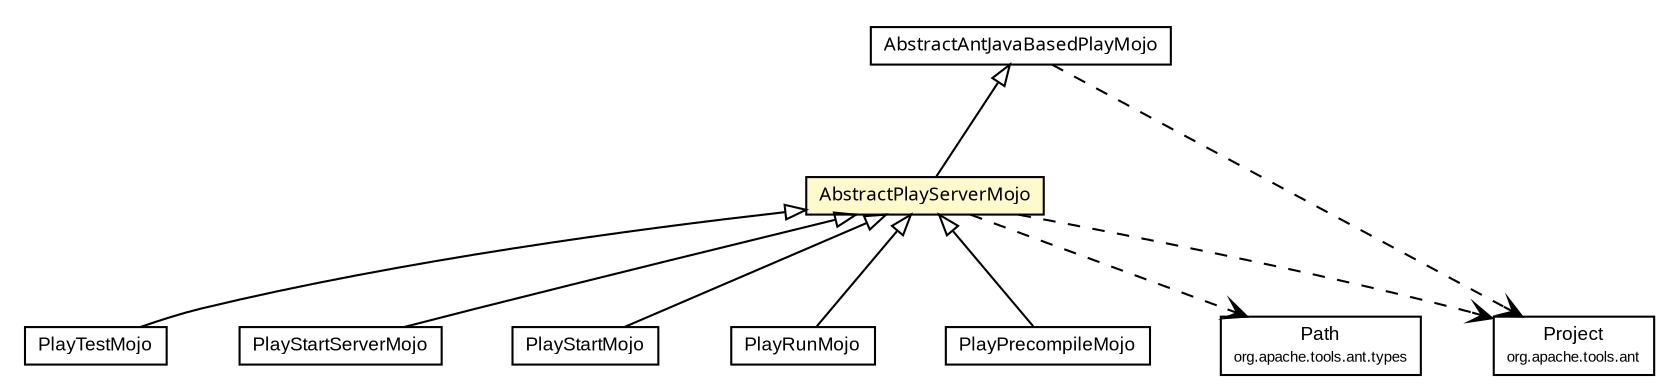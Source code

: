 #!/usr/local/bin/dot
#
# Class diagram 
# Generated by UmlGraph version 4.6 (http://www.spinellis.gr/sw/umlgraph)
#

digraph G {
	edge [fontname="arial",fontsize=10,labelfontname="arial",labelfontsize=10];
	node [fontname="arial",fontsize=10,shape=plaintext];
	// com.google.code.play.PlayTestMojo
	c436 [label=<<table border="0" cellborder="1" cellspacing="0" cellpadding="2" port="p" href="./PlayTestMojo.html">
		<tr><td><table border="0" cellspacing="0" cellpadding="1">
			<tr><td> PlayTestMojo </td></tr>
		</table></td></tr>
		</table>>, fontname="arial", fontcolor="black", fontsize=9.0];
	// com.google.code.play.PlayStartServerMojo
	c439 [label=<<table border="0" cellborder="1" cellspacing="0" cellpadding="2" port="p" href="./PlayStartServerMojo.html">
		<tr><td><table border="0" cellspacing="0" cellpadding="1">
			<tr><td> PlayStartServerMojo </td></tr>
		</table></td></tr>
		</table>>, fontname="arial", fontcolor="black", fontsize=9.0];
	// com.google.code.play.PlayStartMojo
	c440 [label=<<table border="0" cellborder="1" cellspacing="0" cellpadding="2" port="p" href="./PlayStartMojo.html">
		<tr><td><table border="0" cellspacing="0" cellpadding="1">
			<tr><td> PlayStartMojo </td></tr>
		</table></td></tr>
		</table>>, fontname="arial", fontcolor="black", fontsize=9.0];
	// com.google.code.play.PlayRunMojo
	c441 [label=<<table border="0" cellborder="1" cellspacing="0" cellpadding="2" port="p" href="./PlayRunMojo.html">
		<tr><td><table border="0" cellspacing="0" cellpadding="1">
			<tr><td> PlayRunMojo </td></tr>
		</table></td></tr>
		</table>>, fontname="arial", fontcolor="black", fontsize=9.0];
	// com.google.code.play.PlayPrecompileMojo
	c442 [label=<<table border="0" cellborder="1" cellspacing="0" cellpadding="2" port="p" href="./PlayPrecompileMojo.html">
		<tr><td><table border="0" cellspacing="0" cellpadding="1">
			<tr><td> PlayPrecompileMojo </td></tr>
		</table></td></tr>
		</table>>, fontname="arial", fontcolor="black", fontsize=9.0];
	// com.google.code.play.AbstractPlayServerMojo
	c447 [label=<<table border="0" cellborder="1" cellspacing="0" cellpadding="2" port="p" bgcolor="lemonChiffon" href="./AbstractPlayServerMojo.html">
		<tr><td><table border="0" cellspacing="0" cellpadding="1">
			<tr><td><font face="ariali"> AbstractPlayServerMojo </font></td></tr>
		</table></td></tr>
		</table>>, fontname="arial", fontcolor="black", fontsize=9.0];
	// com.google.code.play.AbstractAntJavaBasedPlayMojo
	c450 [label=<<table border="0" cellborder="1" cellspacing="0" cellpadding="2" port="p" href="./AbstractAntJavaBasedPlayMojo.html">
		<tr><td><table border="0" cellspacing="0" cellpadding="1">
			<tr><td><font face="ariali"> AbstractAntJavaBasedPlayMojo </font></td></tr>
		</table></td></tr>
		</table>>, fontname="arial", fontcolor="black", fontsize=9.0];
	//com.google.code.play.PlayTestMojo extends com.google.code.play.AbstractPlayServerMojo
	c447:p -> c436:p [dir=back,arrowtail=empty];
	//com.google.code.play.PlayStartServerMojo extends com.google.code.play.AbstractPlayServerMojo
	c447:p -> c439:p [dir=back,arrowtail=empty];
	//com.google.code.play.PlayStartMojo extends com.google.code.play.AbstractPlayServerMojo
	c447:p -> c440:p [dir=back,arrowtail=empty];
	//com.google.code.play.PlayRunMojo extends com.google.code.play.AbstractPlayServerMojo
	c447:p -> c441:p [dir=back,arrowtail=empty];
	//com.google.code.play.PlayPrecompileMojo extends com.google.code.play.AbstractPlayServerMojo
	c447:p -> c442:p [dir=back,arrowtail=empty];
	//com.google.code.play.AbstractPlayServerMojo extends com.google.code.play.AbstractAntJavaBasedPlayMojo
	c450:p -> c447:p [dir=back,arrowtail=empty];
	// com.google.code.play.AbstractPlayServerMojo DEPEND org.apache.tools.ant.Project
	c447:p -> c452:p [taillabel="", label="", headlabel="", fontname="arial", fontcolor="black", fontsize=10.0, color="black", arrowhead=open, style=dashed];
	// com.google.code.play.AbstractPlayServerMojo DEPEND org.apache.tools.ant.types.Path
	c447:p -> c453:p [taillabel="", label="", headlabel="", fontname="arial", fontcolor="black", fontsize=10.0, color="black", arrowhead=open, style=dashed];
	// com.google.code.play.AbstractAntJavaBasedPlayMojo DEPEND org.apache.tools.ant.Project
	c450:p -> c452:p [taillabel="", label="", headlabel="", fontname="arial", fontcolor="black", fontsize=10.0, color="black", arrowhead=open, style=dashed];
	// org.apache.tools.ant.types.Path
	c453 [label=<<table border="0" cellborder="1" cellspacing="0" cellpadding="2" port="p" href="http://java.sun.com/j2se/1.4.2/docs/api/org/apache/tools/ant/types/Path.html">
		<tr><td><table border="0" cellspacing="0" cellpadding="1">
			<tr><td> Path </td></tr>
			<tr><td><font point-size="7.0"> org.apache.tools.ant.types </font></td></tr>
		</table></td></tr>
		</table>>, fontname="arial", fontcolor="black", fontsize=9.0];
	// org.apache.tools.ant.Project
	c452 [label=<<table border="0" cellborder="1" cellspacing="0" cellpadding="2" port="p" href="http://java.sun.com/j2se/1.4.2/docs/api/org/apache/tools/ant/Project.html">
		<tr><td><table border="0" cellspacing="0" cellpadding="1">
			<tr><td> Project </td></tr>
			<tr><td><font point-size="7.0"> org.apache.tools.ant </font></td></tr>
		</table></td></tr>
		</table>>, fontname="arial", fontcolor="black", fontsize=9.0];
}

